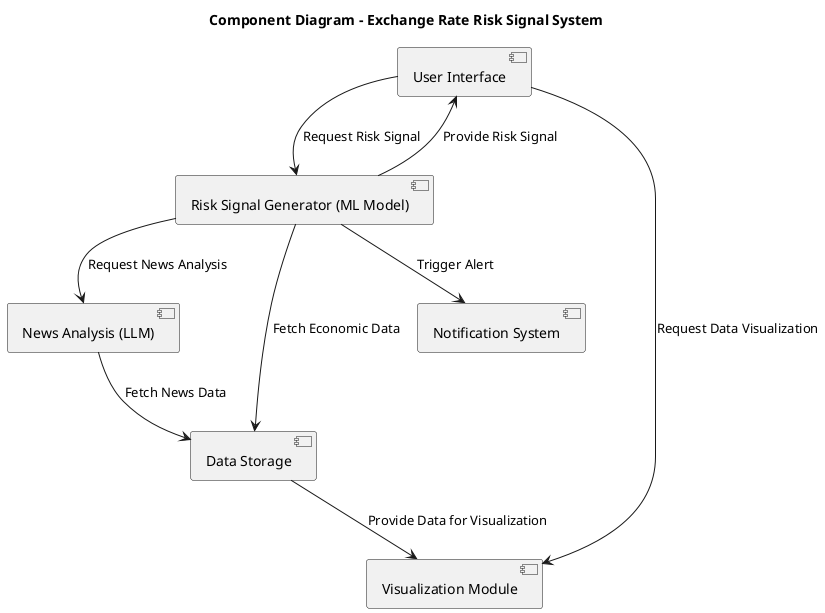 @startuml
title Component Diagram - Exchange Rate Risk Signal System

component "User Interface" as UI
component "Risk Signal Generator (ML Model)" as ML
component "News Analysis (LLM)" as LLM
component "Data Storage" as DB
component "Visualization Module" as Viz
component "Notification System" as Notif

UI --> ML : Request Risk Signal
ML --> DB : Fetch Economic Data
ML --> LLM : Request News Analysis
LLM --> DB : Fetch News Data
ML --> UI : Provide Risk Signal
ML --> Notif : Trigger Alert
UI --> Viz : Request Data Visualization
DB --> Viz : Provide Data for Visualization

@enduml
